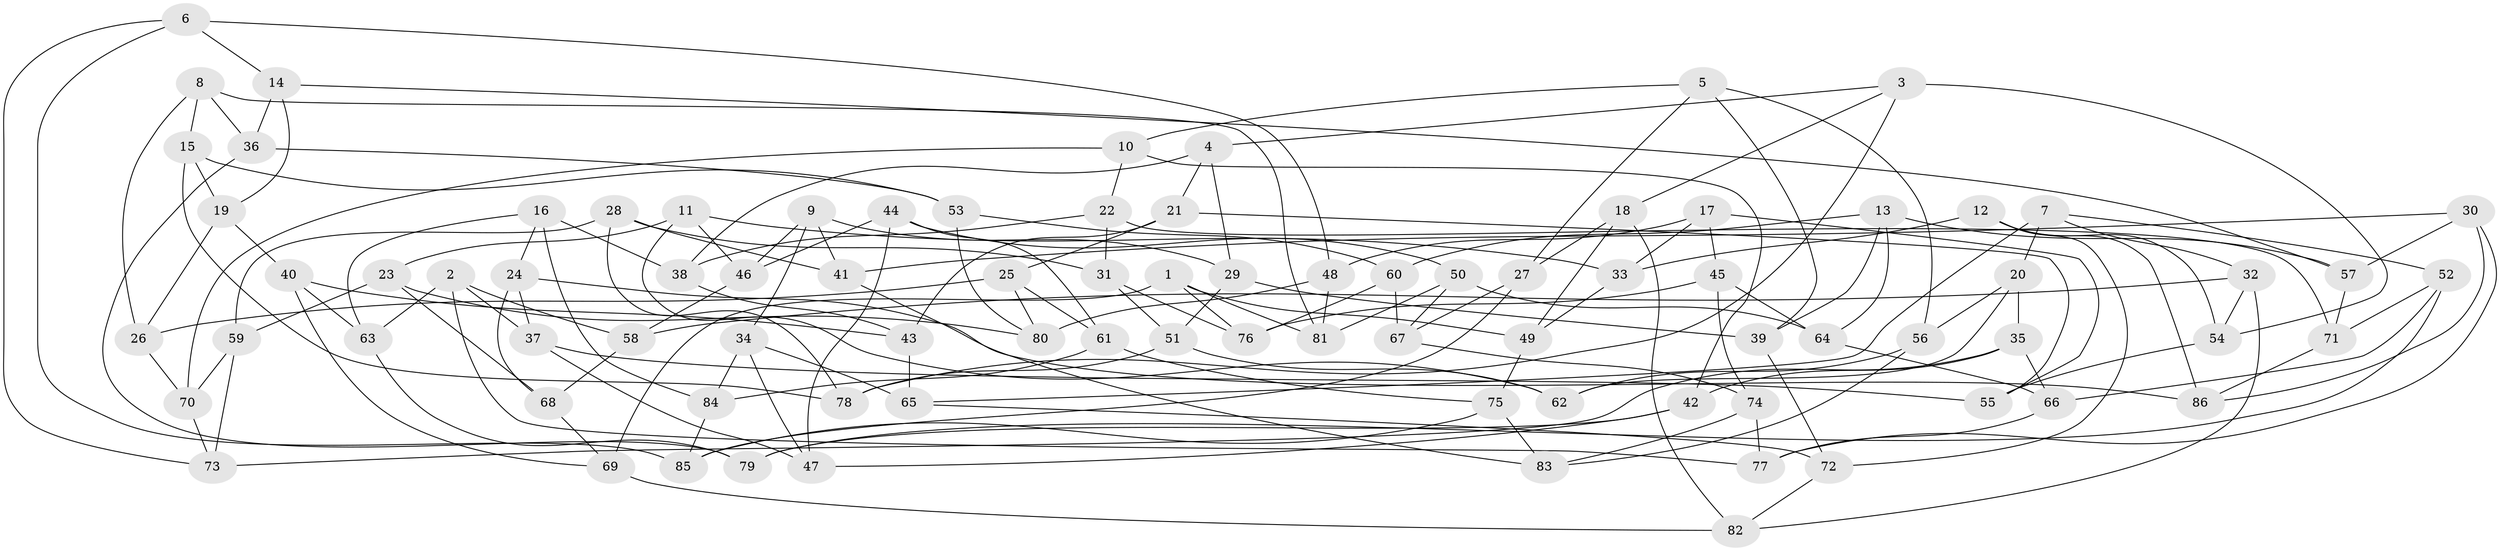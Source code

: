 // coarse degree distribution, {8: 0.14705882352941177, 4: 0.4411764705882353, 10: 0.058823529411764705, 12: 0.058823529411764705, 7: 0.029411764705882353, 9: 0.058823529411764705, 13: 0.029411764705882353, 6: 0.11764705882352941, 3: 0.058823529411764705}
// Generated by graph-tools (version 1.1) at 2025/20/03/04/25 18:20:41]
// undirected, 86 vertices, 172 edges
graph export_dot {
graph [start="1"]
  node [color=gray90,style=filled];
  1;
  2;
  3;
  4;
  5;
  6;
  7;
  8;
  9;
  10;
  11;
  12;
  13;
  14;
  15;
  16;
  17;
  18;
  19;
  20;
  21;
  22;
  23;
  24;
  25;
  26;
  27;
  28;
  29;
  30;
  31;
  32;
  33;
  34;
  35;
  36;
  37;
  38;
  39;
  40;
  41;
  42;
  43;
  44;
  45;
  46;
  47;
  48;
  49;
  50;
  51;
  52;
  53;
  54;
  55;
  56;
  57;
  58;
  59;
  60;
  61;
  62;
  63;
  64;
  65;
  66;
  67;
  68;
  69;
  70;
  71;
  72;
  73;
  74;
  75;
  76;
  77;
  78;
  79;
  80;
  81;
  82;
  83;
  84;
  85;
  86;
  1 -- 49;
  1 -- 69;
  1 -- 81;
  1 -- 76;
  2 -- 63;
  2 -- 77;
  2 -- 37;
  2 -- 58;
  3 -- 54;
  3 -- 78;
  3 -- 18;
  3 -- 4;
  4 -- 21;
  4 -- 29;
  4 -- 38;
  5 -- 27;
  5 -- 39;
  5 -- 10;
  5 -- 56;
  6 -- 14;
  6 -- 73;
  6 -- 85;
  6 -- 48;
  7 -- 20;
  7 -- 65;
  7 -- 52;
  7 -- 32;
  8 -- 15;
  8 -- 36;
  8 -- 81;
  8 -- 26;
  9 -- 41;
  9 -- 46;
  9 -- 29;
  9 -- 34;
  10 -- 42;
  10 -- 70;
  10 -- 22;
  11 -- 62;
  11 -- 33;
  11 -- 23;
  11 -- 46;
  12 -- 72;
  12 -- 54;
  12 -- 86;
  12 -- 33;
  13 -- 60;
  13 -- 57;
  13 -- 39;
  13 -- 64;
  14 -- 57;
  14 -- 19;
  14 -- 36;
  15 -- 53;
  15 -- 19;
  15 -- 78;
  16 -- 84;
  16 -- 24;
  16 -- 63;
  16 -- 38;
  17 -- 55;
  17 -- 48;
  17 -- 33;
  17 -- 45;
  18 -- 82;
  18 -- 27;
  18 -- 49;
  19 -- 40;
  19 -- 26;
  20 -- 35;
  20 -- 62;
  20 -- 56;
  21 -- 55;
  21 -- 25;
  21 -- 43;
  22 -- 71;
  22 -- 38;
  22 -- 31;
  23 -- 80;
  23 -- 59;
  23 -- 68;
  24 -- 86;
  24 -- 37;
  24 -- 68;
  25 -- 61;
  25 -- 80;
  25 -- 26;
  26 -- 70;
  27 -- 67;
  27 -- 85;
  28 -- 41;
  28 -- 78;
  28 -- 59;
  28 -- 31;
  29 -- 39;
  29 -- 51;
  30 -- 77;
  30 -- 57;
  30 -- 86;
  30 -- 41;
  31 -- 51;
  31 -- 76;
  32 -- 82;
  32 -- 54;
  32 -- 58;
  33 -- 49;
  34 -- 65;
  34 -- 47;
  34 -- 84;
  35 -- 42;
  35 -- 73;
  35 -- 66;
  36 -- 79;
  36 -- 53;
  37 -- 55;
  37 -- 47;
  38 -- 43;
  39 -- 72;
  40 -- 43;
  40 -- 63;
  40 -- 69;
  41 -- 83;
  42 -- 47;
  42 -- 79;
  43 -- 65;
  44 -- 46;
  44 -- 47;
  44 -- 50;
  44 -- 61;
  45 -- 74;
  45 -- 76;
  45 -- 64;
  46 -- 58;
  48 -- 80;
  48 -- 81;
  49 -- 75;
  50 -- 67;
  50 -- 81;
  50 -- 64;
  51 -- 78;
  51 -- 62;
  52 -- 71;
  52 -- 79;
  52 -- 66;
  53 -- 60;
  53 -- 80;
  54 -- 55;
  56 -- 62;
  56 -- 83;
  57 -- 71;
  58 -- 68;
  59 -- 70;
  59 -- 73;
  60 -- 67;
  60 -- 76;
  61 -- 84;
  61 -- 75;
  63 -- 79;
  64 -- 66;
  65 -- 72;
  66 -- 77;
  67 -- 74;
  68 -- 69;
  69 -- 82;
  70 -- 73;
  71 -- 86;
  72 -- 82;
  74 -- 83;
  74 -- 77;
  75 -- 83;
  75 -- 85;
  84 -- 85;
}
